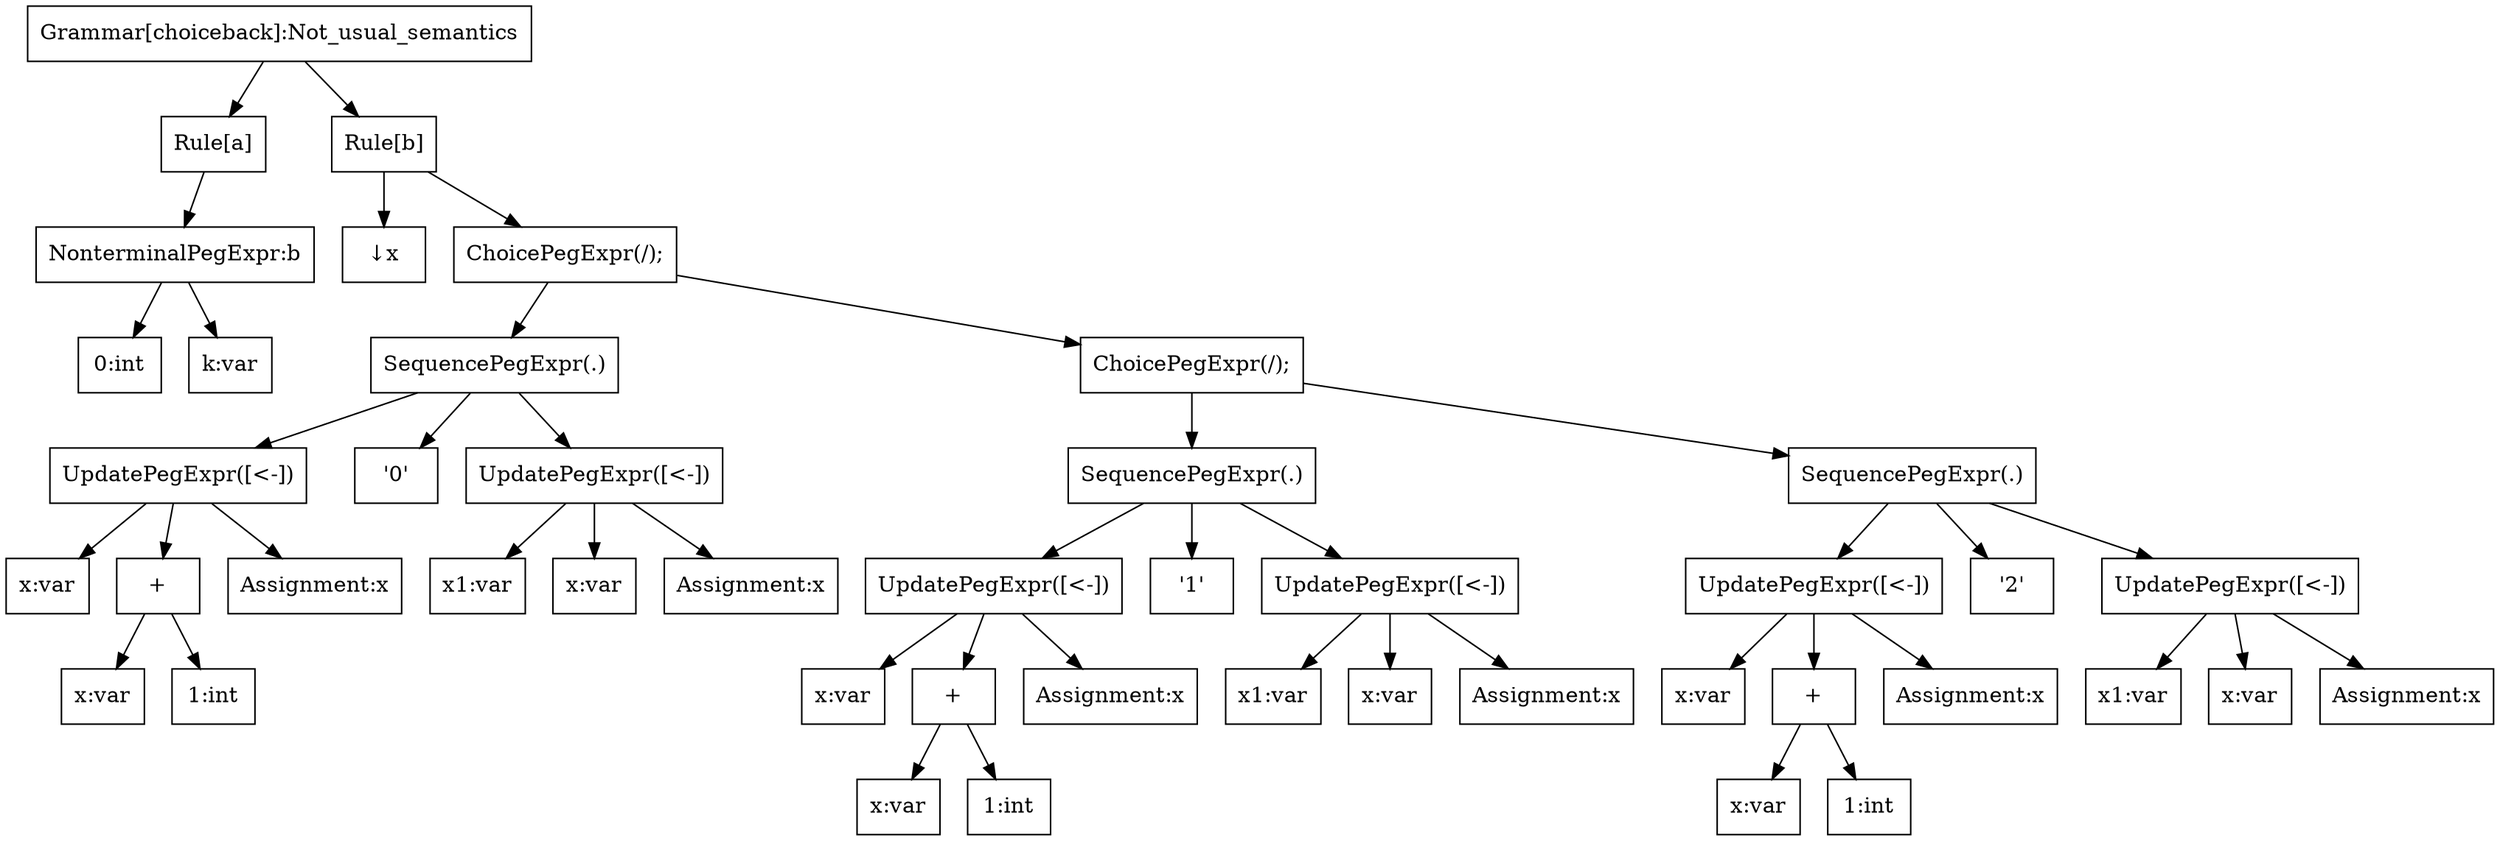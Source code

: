 Digraph choiceback {
  node [shape="box"];
  grammar [label = "Grammar[choiceback]:Not_usual_semantics"];

  aRule [label = "Rule[a]"];
  grammar -> aRule;
  NonterminalPeg0 [label = "NonterminalPegExpr:b"];
  aRule -> NonterminalPeg0;
  IntLiteralExpr0 [label = "0:int"];
  NonterminalPeg0 -> IntLiteralExpr0;
  attributeExpr1 [label = "k:var"];
  NonterminalPeg0 -> attributeExpr1;
  bRule [label = "Rule[b]"];
  grammar -> bRule;
  inh1 [label = ↓x];
  bRule -> inh1;
  choicePeg1 [label = "ChoicePegExpr(/);"];
  bRule -> choicePeg1;
  SequencePeg2 [label = "SequencePegExpr(.)"];
  choicePeg1 -> SequencePeg2;
  UpdatePeg3 [label = "UpdatePegExpr([<-])"];
  SequencePeg2 -> UpdatePeg3;
  attributeExpr2 [label = "x:var"];
  UpdatePeg3 -> attributeExpr2;
  AddExpr3 [label = "+"];
  UpdatePeg3 -> AddExpr3;
  attributeExpr4 [label = "x:var"];
  AddExpr3 -> attributeExpr4;
  IntLiteralExpr5 [label = "1:int"];
  AddExpr3 -> IntLiteralExpr5;
  assignmentNode2 [label = "Assignment:x"];
  UpdatePeg3 -> assignmentNode2;
  LiteralPeg4 [label = "'0'"];
  SequencePeg2 -> LiteralPeg4;
  UpdatePeg5 [label = "UpdatePegExpr([<-])"];
  SequencePeg2 -> UpdatePeg5;
  attributeExpr6 [label = "x1:var"];
  UpdatePeg5 -> attributeExpr6;
  attributeExpr7 [label = "x:var"];
  UpdatePeg5 -> attributeExpr7;
  assignmentNode3 [label = "Assignment:x"];
  UpdatePeg5 -> assignmentNode3;
  choicePeg6 [label = "ChoicePegExpr(/);"];
  choicePeg1 -> choicePeg6;
  SequencePeg7 [label = "SequencePegExpr(.)"];
  choicePeg6 -> SequencePeg7;
  UpdatePeg8 [label = "UpdatePegExpr([<-])"];
  SequencePeg7 -> UpdatePeg8;
  attributeExpr8 [label = "x:var"];
  UpdatePeg8 -> attributeExpr8;
  AddExpr9 [label = "+"];
  UpdatePeg8 -> AddExpr9;
  attributeExpr10 [label = "x:var"];
  AddExpr9 -> attributeExpr10;
  IntLiteralExpr11 [label = "1:int"];
  AddExpr9 -> IntLiteralExpr11;
  assignmentNode4 [label = "Assignment:x"];
  UpdatePeg8 -> assignmentNode4;
  LiteralPeg9 [label = "'1'"];
  SequencePeg7 -> LiteralPeg9;
  UpdatePeg10 [label = "UpdatePegExpr([<-])"];
  SequencePeg7 -> UpdatePeg10;
  attributeExpr12 [label = "x1:var"];
  UpdatePeg10 -> attributeExpr12;
  attributeExpr13 [label = "x:var"];
  UpdatePeg10 -> attributeExpr13;
  assignmentNode5 [label = "Assignment:x"];
  UpdatePeg10 -> assignmentNode5;
  SequencePeg11 [label = "SequencePegExpr(.)"];
  choicePeg6 -> SequencePeg11;
  UpdatePeg12 [label = "UpdatePegExpr([<-])"];
  SequencePeg11 -> UpdatePeg12;
  attributeExpr14 [label = "x:var"];
  UpdatePeg12 -> attributeExpr14;
  AddExpr15 [label = "+"];
  UpdatePeg12 -> AddExpr15;
  attributeExpr16 [label = "x:var"];
  AddExpr15 -> attributeExpr16;
  IntLiteralExpr17 [label = "1:int"];
  AddExpr15 -> IntLiteralExpr17;
  assignmentNode6 [label = "Assignment:x"];
  UpdatePeg12 -> assignmentNode6;
  LiteralPeg13 [label = "'2'"];
  SequencePeg11 -> LiteralPeg13;
  UpdatePeg14 [label = "UpdatePegExpr([<-])"];
  SequencePeg11 -> UpdatePeg14;
  attributeExpr18 [label = "x1:var"];
  UpdatePeg14 -> attributeExpr18;
  attributeExpr19 [label = "x:var"];
  UpdatePeg14 -> attributeExpr19;
  assignmentNode7 [label = "Assignment:x"];
  UpdatePeg14 -> assignmentNode7;
}